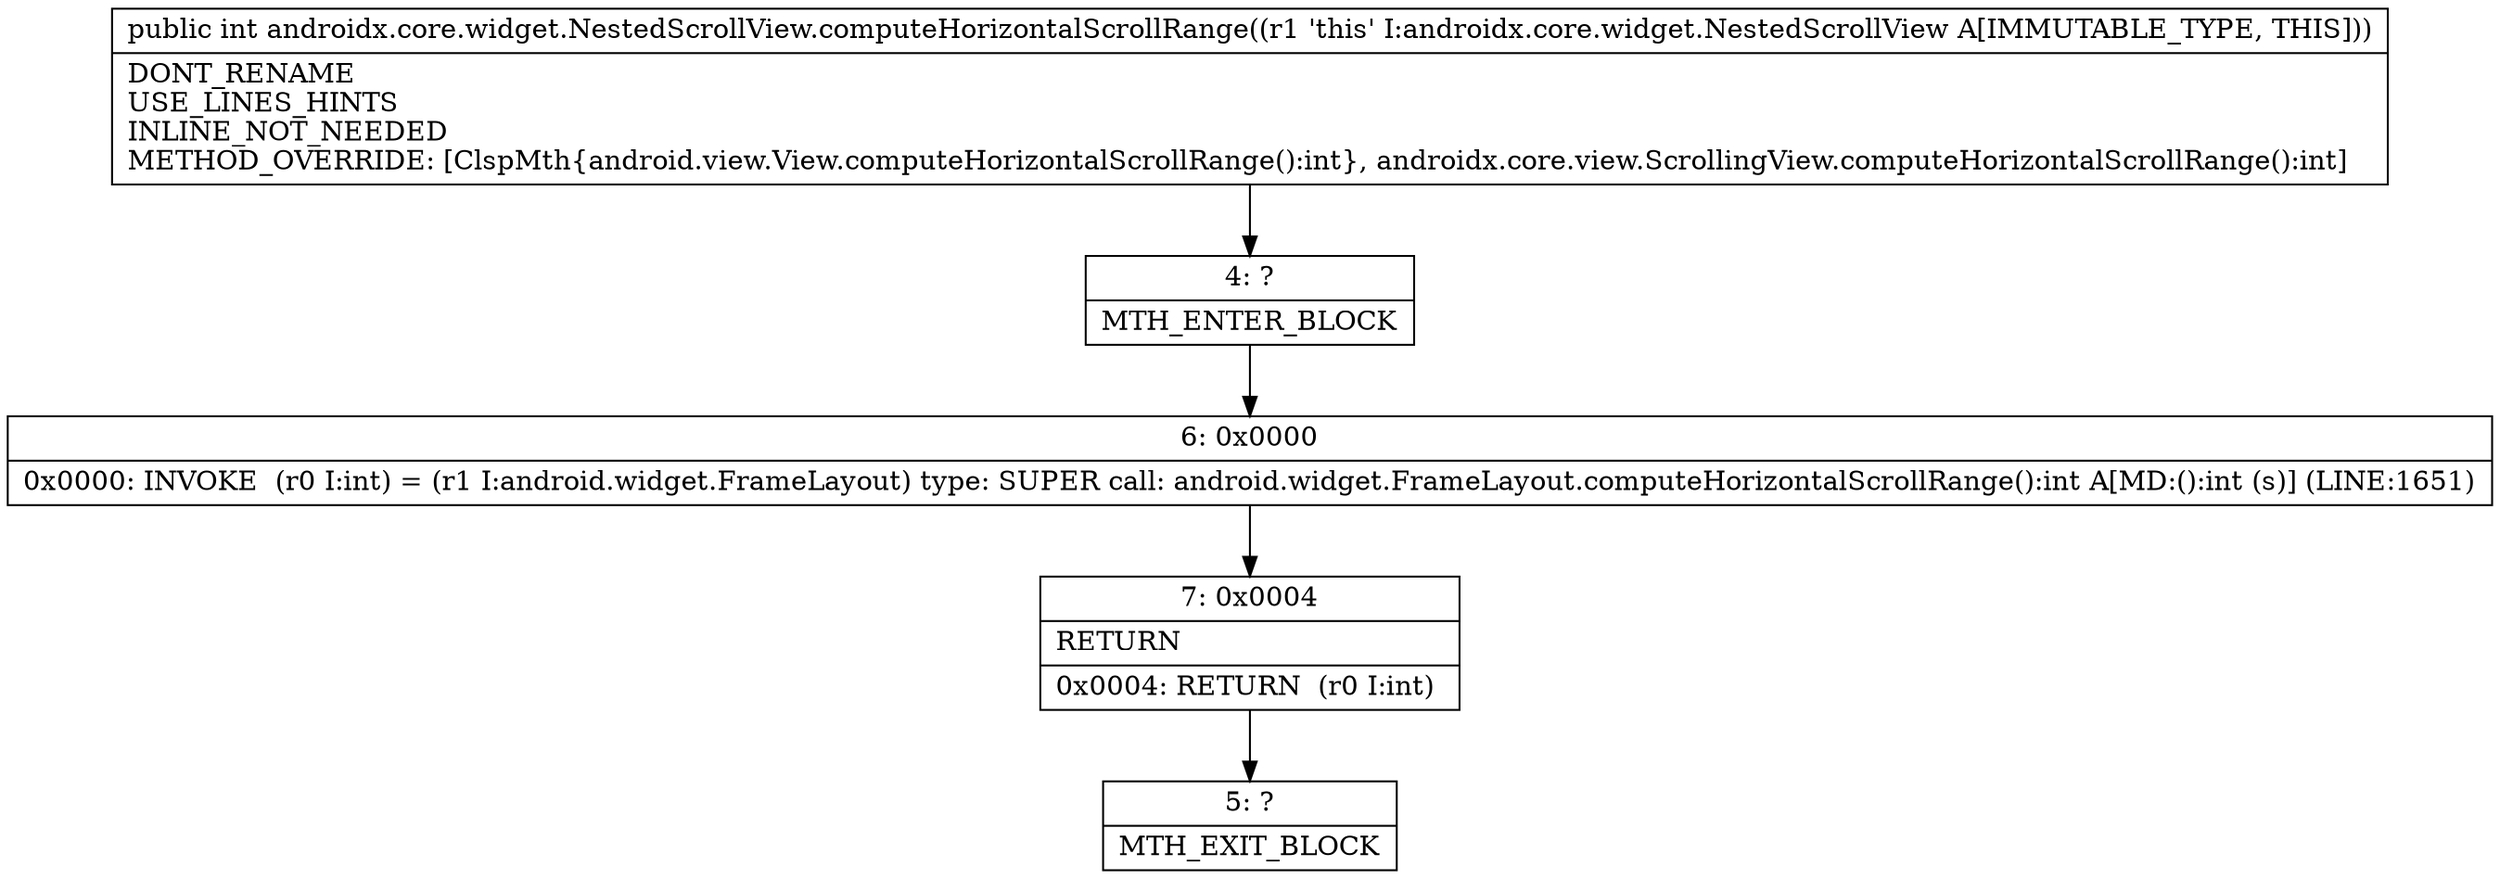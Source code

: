 digraph "CFG forandroidx.core.widget.NestedScrollView.computeHorizontalScrollRange()I" {
Node_4 [shape=record,label="{4\:\ ?|MTH_ENTER_BLOCK\l}"];
Node_6 [shape=record,label="{6\:\ 0x0000|0x0000: INVOKE  (r0 I:int) = (r1 I:android.widget.FrameLayout) type: SUPER call: android.widget.FrameLayout.computeHorizontalScrollRange():int A[MD:():int (s)] (LINE:1651)\l}"];
Node_7 [shape=record,label="{7\:\ 0x0004|RETURN\l|0x0004: RETURN  (r0 I:int) \l}"];
Node_5 [shape=record,label="{5\:\ ?|MTH_EXIT_BLOCK\l}"];
MethodNode[shape=record,label="{public int androidx.core.widget.NestedScrollView.computeHorizontalScrollRange((r1 'this' I:androidx.core.widget.NestedScrollView A[IMMUTABLE_TYPE, THIS]))  | DONT_RENAME\lUSE_LINES_HINTS\lINLINE_NOT_NEEDED\lMETHOD_OVERRIDE: [ClspMth\{android.view.View.computeHorizontalScrollRange():int\}, androidx.core.view.ScrollingView.computeHorizontalScrollRange():int]\l}"];
MethodNode -> Node_4;Node_4 -> Node_6;
Node_6 -> Node_7;
Node_7 -> Node_5;
}

